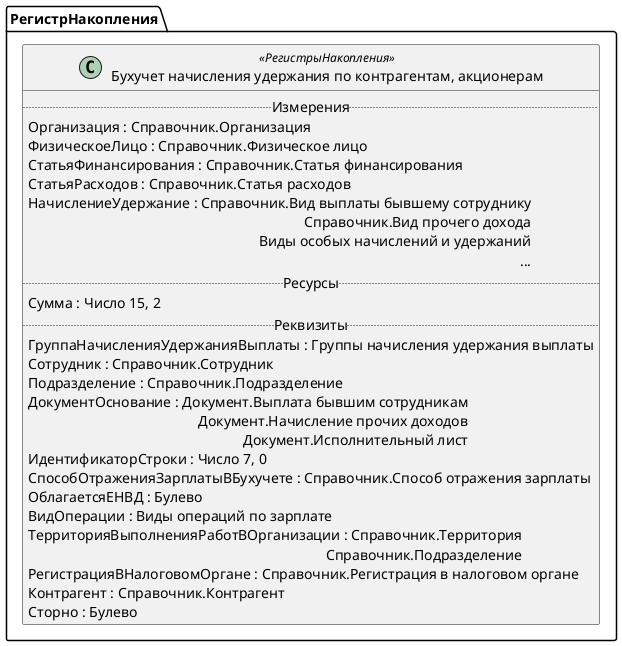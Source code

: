 ﻿@startuml БухучетНачисленияУдержанияПоКонтрагентамАкционерам
'!include templates.wsd
'..\include templates.wsd
class РегистрНакопления.БухучетНачисленияУдержанияПоКонтрагентамАкционерам as "Бухучет начисления удержания по контрагентам, акционерам" <<РегистрыНакопления>>
{
..Измерения..
Организация : Справочник.Организация
ФизическоеЛицо : Справочник.Физическое лицо
СтатьяФинансирования : Справочник.Статья финансирования
СтатьяРасходов : Справочник.Статья расходов
НачислениеУдержание : Справочник.Вид выплаты бывшему сотруднику\rСправочник.Вид прочего дохода\rВиды особых начислений и удержаний\r...
..Ресурсы..
Сумма : Число 15, 2
..Реквизиты..
ГруппаНачисленияУдержанияВыплаты : Группы начисления удержания выплаты
Сотрудник : Справочник.Сотрудник
Подразделение : Справочник.Подразделение
ДокументОснование : Документ.Выплата бывшим сотрудникам\rДокумент.Начисление прочих доходов\rДокумент.Исполнительный лист
ИдентификаторСтроки : Число 7, 0
СпособОтраженияЗарплатыВБухучете : Справочник.Способ отражения зарплаты
ОблагаетсяЕНВД : Булево
ВидОперации : Виды операций по зарплате
ТерриторияВыполненияРаботВОрганизации : Справочник.Территория\rСправочник.Подразделение
РегистрацияВНалоговомОргане : Справочник.Регистрация в налоговом органе
Контрагент : Справочник.Контрагент
Сторно : Булево
}
@enduml
